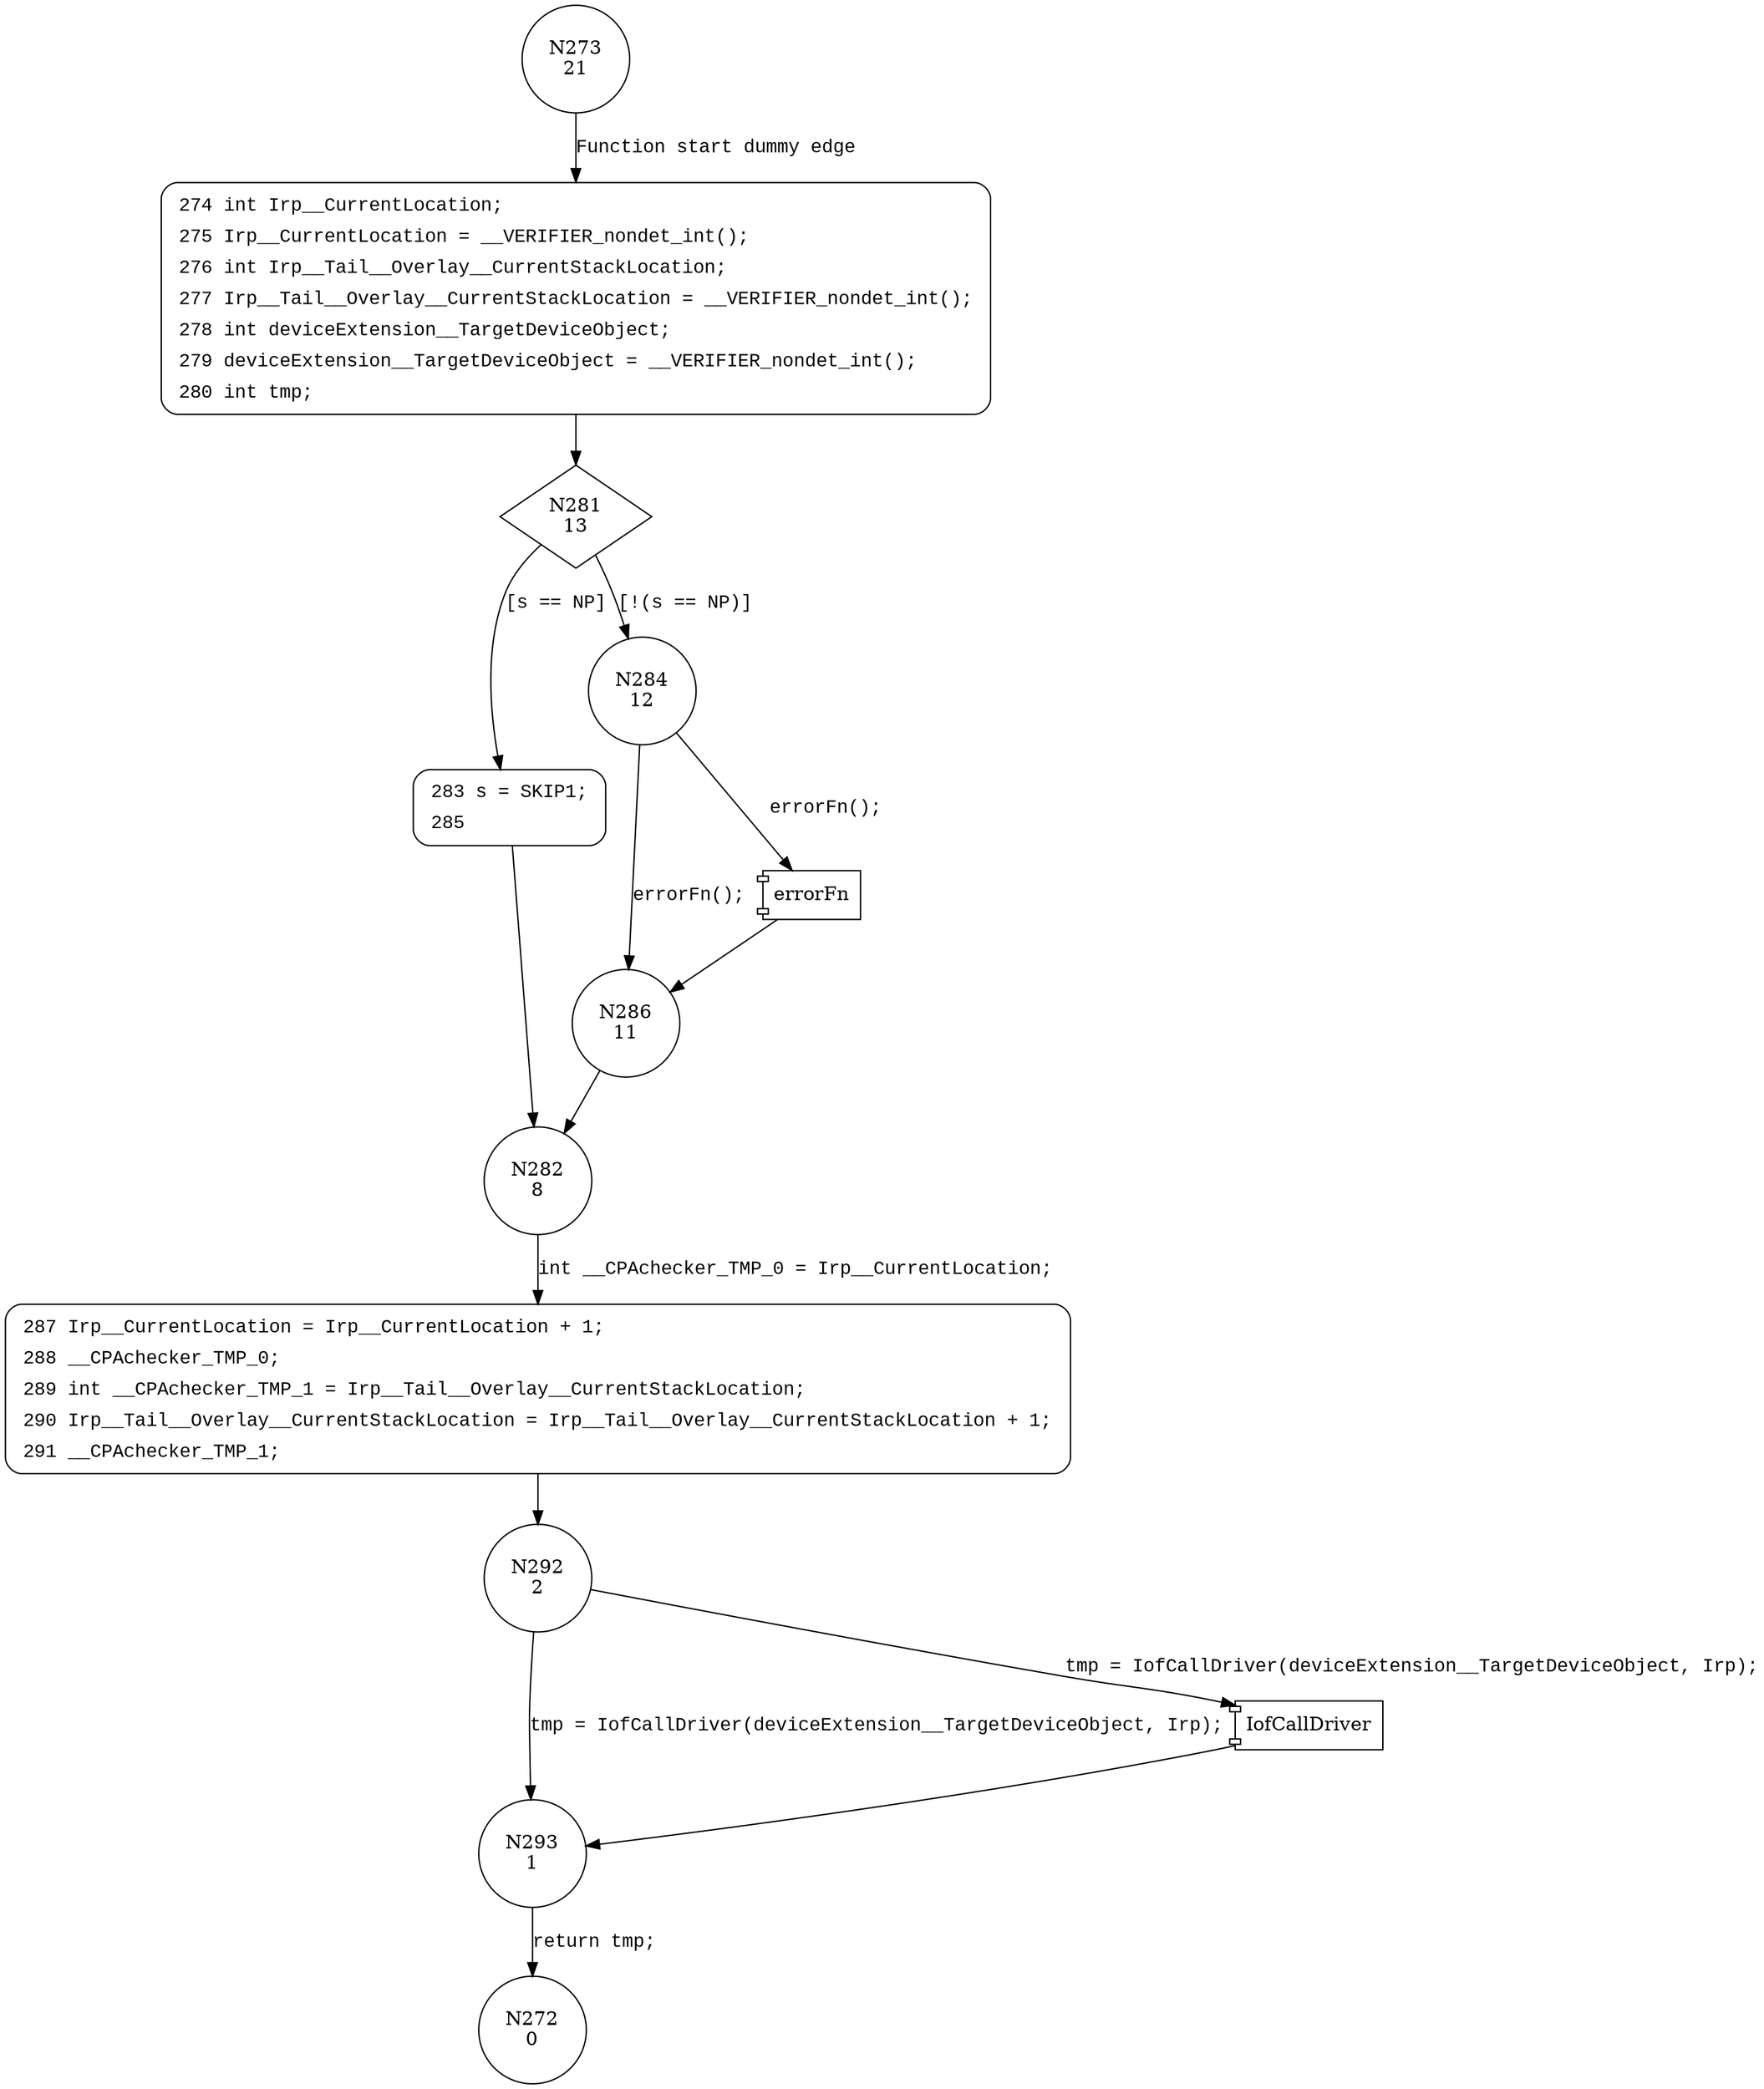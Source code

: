 digraph CdAudioSendToNextDriver {
273 [shape="circle" label="N273\n21"]
274 [shape="circle" label="N274\n20"]
281 [shape="diamond" label="N281\n13"]
283 [shape="circle" label="N283\n10"]
284 [shape="circle" label="N284\n12"]
286 [shape="circle" label="N286\n11"]
282 [shape="circle" label="N282\n8"]
287 [shape="circle" label="N287\n7"]
292 [shape="circle" label="N292\n2"]
293 [shape="circle" label="N293\n1"]
272 [shape="circle" label="N272\n0"]
274 [style="filled,bold" penwidth="1" fillcolor="white" fontname="Courier New" shape="Mrecord" label=<<table border="0" cellborder="0" cellpadding="3" bgcolor="white"><tr><td align="right">274</td><td align="left">int Irp__CurrentLocation;</td></tr><tr><td align="right">275</td><td align="left">Irp__CurrentLocation = __VERIFIER_nondet_int();</td></tr><tr><td align="right">276</td><td align="left">int Irp__Tail__Overlay__CurrentStackLocation;</td></tr><tr><td align="right">277</td><td align="left">Irp__Tail__Overlay__CurrentStackLocation = __VERIFIER_nondet_int();</td></tr><tr><td align="right">278</td><td align="left">int deviceExtension__TargetDeviceObject;</td></tr><tr><td align="right">279</td><td align="left">deviceExtension__TargetDeviceObject = __VERIFIER_nondet_int();</td></tr><tr><td align="right">280</td><td align="left">int tmp;</td></tr></table>>]
274 -> 281[label=""]
287 [style="filled,bold" penwidth="1" fillcolor="white" fontname="Courier New" shape="Mrecord" label=<<table border="0" cellborder="0" cellpadding="3" bgcolor="white"><tr><td align="right">287</td><td align="left">Irp__CurrentLocation = Irp__CurrentLocation + 1;</td></tr><tr><td align="right">288</td><td align="left">__CPAchecker_TMP_0;</td></tr><tr><td align="right">289</td><td align="left">int __CPAchecker_TMP_1 = Irp__Tail__Overlay__CurrentStackLocation;</td></tr><tr><td align="right">290</td><td align="left">Irp__Tail__Overlay__CurrentStackLocation = Irp__Tail__Overlay__CurrentStackLocation + 1;</td></tr><tr><td align="right">291</td><td align="left">__CPAchecker_TMP_1;</td></tr></table>>]
287 -> 292[label=""]
283 [style="filled,bold" penwidth="1" fillcolor="white" fontname="Courier New" shape="Mrecord" label=<<table border="0" cellborder="0" cellpadding="3" bgcolor="white"><tr><td align="right">283</td><td align="left">s = SKIP1;</td></tr><tr><td align="right">285</td><td align="left"></td></tr></table>>]
283 -> 282[label=""]
273 -> 274 [label="Function start dummy edge" fontname="Courier New"]
281 -> 283 [label="[s == NP]" fontname="Courier New"]
281 -> 284 [label="[!(s == NP)]" fontname="Courier New"]
100061 [shape="component" label="errorFn"]
284 -> 100061 [label="errorFn();" fontname="Courier New"]
100061 -> 286 [label="" fontname="Courier New"]
284 -> 286 [label="errorFn();" fontname="Courier New"]
286 -> 282 [label="" fontname="Courier New"]
282 -> 287 [label="int __CPAchecker_TMP_0 = Irp__CurrentLocation;" fontname="Courier New"]
100062 [shape="component" label="IofCallDriver"]
292 -> 100062 [label="tmp = IofCallDriver(deviceExtension__TargetDeviceObject, Irp);" fontname="Courier New"]
100062 -> 293 [label="" fontname="Courier New"]
292 -> 293 [label="tmp = IofCallDriver(deviceExtension__TargetDeviceObject, Irp);" fontname="Courier New"]
293 -> 272 [label="return tmp;" fontname="Courier New"]
}